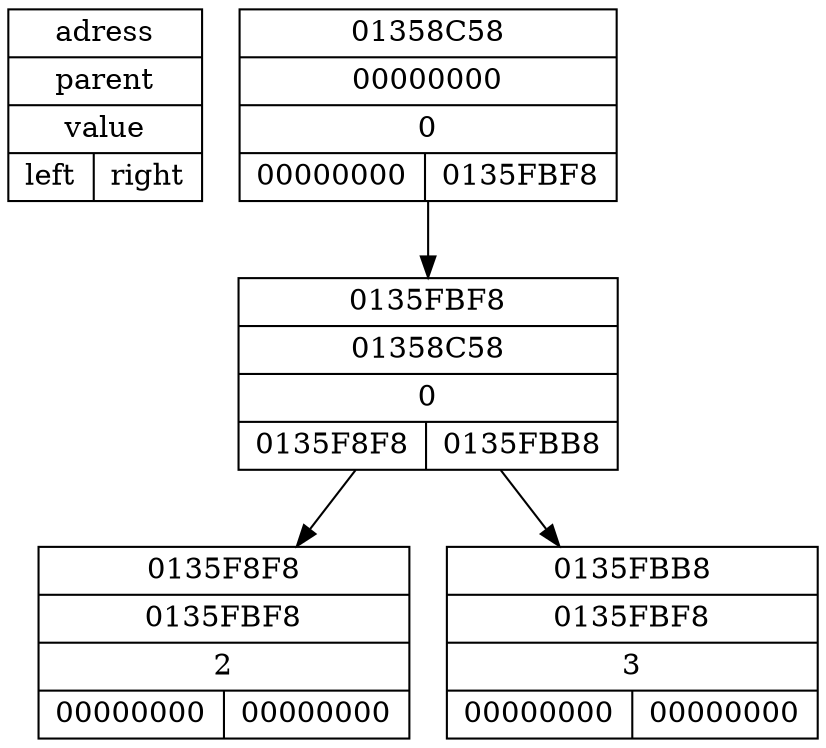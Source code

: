 digraph tree1 {
	node [shape=record];

	format_node [label="{adress|parent|value|{left|right}}"]

	20286552 [label="{01358C58|00000000|0|{00000000|0135FBF8}}"]
	20315128 [label="{0135FBF8|01358C58|0|{0135F8F8|0135FBB8}}"]
	20314360 [label="{0135F8F8|0135FBF8|2|{00000000|00000000}}"]
	20315128 -> 20314360
	20315064 [label="{0135FBB8|0135FBF8|3|{00000000|00000000}}"]
	20315128 -> 20315064
	20286552 -> 20315128
}